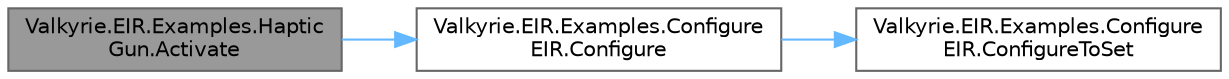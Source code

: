 digraph "Valkyrie.EIR.Examples.HapticGun.Activate"
{
 // LATEX_PDF_SIZE
  bgcolor="transparent";
  edge [fontname=Helvetica,fontsize=10,labelfontname=Helvetica,labelfontsize=10];
  node [fontname=Helvetica,fontsize=10,shape=box,height=0.2,width=0.4];
  rankdir="LR";
  Node1 [id="Node000001",label="Valkyrie.EIR.Examples.Haptic\lGun.Activate",height=0.2,width=0.4,color="gray40", fillcolor="grey60", style="filled", fontcolor="black",tooltip="Activate the gun, and begin firing if on rapid fire, or fire one bullet if not."];
  Node1 -> Node2 [id="edge1_Node000001_Node000002",color="steelblue1",style="solid",tooltip=" "];
  Node2 [id="Node000002",label="Valkyrie.EIR.Examples.Configure\lEIR.Configure",height=0.2,width=0.4,color="grey40", fillcolor="white", style="filled",URL="$d7/d14/class_valkyrie_1_1_e_i_r_1_1_examples_1_1_configure_e_i_r.html#a95e8979644a9f5d5eaa741264495da97",tooltip="Sets the gain, frequency and pulse width to the input values, and commands the EIR Bluetooth Bridge t..."];
  Node2 -> Node3 [id="edge2_Node000002_Node000003",color="steelblue1",style="solid",tooltip=" "];
  Node3 [id="Node000003",label="Valkyrie.EIR.Examples.Configure\lEIR.ConfigureToSet",height=0.2,width=0.4,color="grey40", fillcolor="white", style="filled",URL="$d7/d14/class_valkyrie_1_1_e_i_r_1_1_examples_1_1_configure_e_i_r.html#a9fa6f69857fb0403a73613de3885e8ef",tooltip="Commands the EIR Bluetooth Bridge to send a config signal to the connected device with the current se..."];
}
